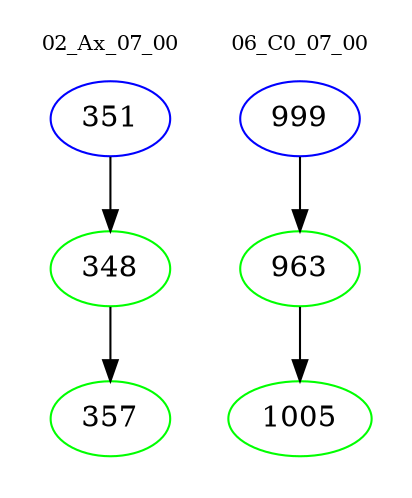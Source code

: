 digraph{
subgraph cluster_0 {
color = white
label = "02_Ax_07_00";
fontsize=10;
T0_351 [label="351", color="blue"]
T0_351 -> T0_348 [color="black"]
T0_348 [label="348", color="green"]
T0_348 -> T0_357 [color="black"]
T0_357 [label="357", color="green"]
}
subgraph cluster_1 {
color = white
label = "06_C0_07_00";
fontsize=10;
T1_999 [label="999", color="blue"]
T1_999 -> T1_963 [color="black"]
T1_963 [label="963", color="green"]
T1_963 -> T1_1005 [color="black"]
T1_1005 [label="1005", color="green"]
}
}
